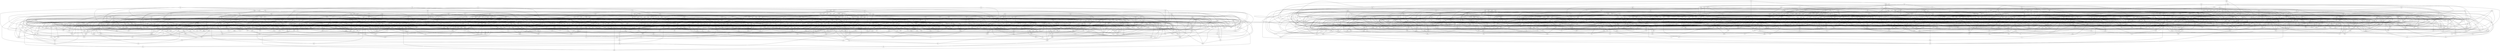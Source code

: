 graph day25 {
	dtl
	dtl -- xzs
	clb
	clb -- zgk
	clb -- fzx
	clb -- lrq
	clb -- hqn
	clb -- jhq
	xhb
	xhb -- mhm
	xhb -- vrn
	kqv
	kqv -- rbp
	kqv -- kgf
	kqv -- lvj
	tcv
	tcv -- ftv
	tcv -- hhn
	vhr
	vhr -- tld
	vhr -- xnx
	vhr -- vhn
	vhr -- nmn
	vhr -- kqd
	gsz
	gsz -- bjp
	gsz -- kfj
	gsz -- fzc
	pkr
	pkr -- rvk
	hmg
	hmg -- gvv
	hmg -- dzq
	hmg -- gtk
	gdq
	gdq -- jlk
	gdq -- xvm
	gdq -- hgl
	ftn
	ftn -- qsl
	ftn -- mpq
	mqg
	mqg -- tst
	mqg -- qqq
	szb
	szb -- fsx
	szb -- xrp
	szb -- ssj
	szb -- tnf
	szb -- tsx
	skq
	skq -- khr
	skq -- zdh
	skq -- lkl
	skq -- jxz
	kmq
	kmq -- mcb
	kmq -- mtq
	kmq -- kmm
	kmq -- bnv
	jqz
	jqz -- cdb
	hph
	hph -- xsm
	hph -- tmv
	xkb
	xkb -- vqx
	xkb -- kbq
	krd
	krd -- pxk
	krd -- bgh
	krd -- zmj
	bld
	bld -- fcd
	bld -- rkp
	htp
	htp -- hcc
	htp -- bbd
	str
	str -- ppn
	str -- mqn
	svv
	svv -- jxt
	nzs
	nzs -- dzs
	nzs -- mrd
	nzv
	nzv -- dhp
	zgf
	zgf -- kkq
	sqc
	sqc -- tlb
	sqc -- bvs
	sqc -- crq
	sqc -- vhh
	fgq
	fgq -- dhs
	fgq -- zbp
	fgq -- qqt
	fgq -- bbb
	fgq -- gkn
	xnr
	xnr -- dnk
	zch
	zch -- xdh
	hnr
	hnr -- jnc
	hnr -- gqc
	msn
	msn -- rgv
	msn -- drs
	msn -- grc
	msn -- cxz
	fcs
	fcs -- bqv
	jtg
	jtg -- ldj
	jtg -- tbk
	jtg -- ktd
	jtg -- txk
	hqv
	hqv -- mfb
	hqv -- rzh
	xhd
	xhd -- rnd
	jsp
	jsp -- jjs
	jsp -- xjz
	jsp -- fsn
	jsp -- zgr
	rcn
	rcn -- fmh
	rcn -- jmj
	rcn -- gqg
	knt
	knt -- zxr
	knt -- kxt
	knt -- fgh
	cvr
	cvr -- rjg
	cvr -- rvx
	cvr -- qtp
	fsx
	fsx -- lkx
	fsx -- bxb
	fsx -- vht
	fsx -- pxz
	fsx -- rzm
	fsx -- kcv
	vnh
	vnh -- qbv
	vnh -- hhn
	vnh -- bph
	tsg
	tsg -- npc
	tsg -- svv
	tsg -- nsx
	tsg -- fgs
	xzx
	xzx -- hnr
	xzx -- qkx
	xzx -- xvj
	xzx -- tln
	mbt
	mbt -- tmx
	mbt -- njf
	mbt -- jxz
	mbt -- rsc
	kcv
	kcv -- hnd
	pgf
	pgf -- dnx
	pgf -- qck
	pgf -- dhc
	pgf -- mpq
	pdd
	pdd -- jmj
	pdd -- khd
	pdd -- cfk
	pbg
	pbg -- mmm
	pbg -- hgr
	pbg -- bcr
	pbg -- vgp
	ghq
	ghq -- rzf
	ghq -- grc
	ghq -- ddh
	ghq -- psl
	dds
	dds -- mhq
	dds -- jcr
	dds -- dtb
	dds -- rpk
	dds -- pxv
	ljc
	ljc -- djf
	ljc -- plm
	ljc -- fxz
	ljc -- hbs
	nlc
	nlc -- rxb
	nlc -- tzc
	trg
	trg -- pbx
	trg -- nct
	trg -- rvb
	bpk
	bpk -- qzx
	bpk -- fhp
	bpk -- trg
	bpk -- tst
	ldn
	ldn -- zhq
	ldn -- tzc
	xdn
	xdn -- mdx
	gzj
	gzj -- jdb
	gzj -- lzp
	gzj -- lvq
	lbl
	lbl -- kts
	lbl -- dzs
	lbl -- tvs
	rfd
	rfd -- dlv
	rfd -- sct
	rfd -- qcl
	rfd -- djk
	qgb
	qgb -- zmc
	qgb -- xrx
	qgb -- fqn
	qgb -- xxf
	fvp
	fvp -- xdn
	fvp -- tld
	fvp -- qpg
	fvp -- brb
	bpn
	bpn -- vhh
	npz
	npz -- tvl
	npz -- hfd
	glb
	glb -- gdq
	glb -- xxk
	glb -- skt
	glb -- qqq
	rpb
	rpb -- fdc
	rbq
	rbq -- dzd
	rbq -- xkn
	rbq -- hgt
	zcr
	zcr -- llh
	zcr -- rcz
	zcr -- kdc
	zcr -- xfj
	zcr -- vhx
	zcr -- xrv
	mrj
	mrj -- lkc
	nbp
	nbp -- dxt
	nbp -- jdn
	hrv
	hrv -- fqx
	hrv -- msn
	hzc
	hzc -- lzk
	xxp
	xxp -- cdd
	xxp -- zmj
	xxp -- jpz
	xxp -- qrp
	ggq
	ggq -- hzj
	ggq -- jnc
	ggq -- hts
	ggq -- zzb
	pxk
	pxk -- bdp
	pxk -- vvn
	pxk -- mmr
	bdc
	bdc -- jgq
	pqh
	pqh -- vqd
	pqh -- qdj
	pqh -- ctf
	lvq
	lvq -- xdh
	lvq -- qrp
	lvq -- rbc
	lvq -- hst
	lvq -- dcl
	dth
	dth -- kqf
	dth -- dhs
	dth -- mkx
	xkk
	xkk -- tbq
	xkk -- pvb
	xkk -- lcb
	xkk -- thz
	gdc
	gdc -- xvg
	gdc -- xnz
	gdc -- rxb
	gdc -- vvh
	mdj
	mdj -- tkc
	mdj -- npb
	mdj -- cvl
	mdj -- rpn
	lfs
	lfs -- kbv
	bfb
	bfb -- hqj
	lnr
	lnr -- rsc
	lnr -- dtv
	sfz
	sfz -- fkp
	sfz -- bxh
	sfz -- bkz
	sfz -- nlc
	mrr
	mrr -- nkq
	mrr -- htq
	mrr -- zgq
	mrr -- nmp
	mkn
	mkn -- vqn
	mkn -- szz
	mkn -- mtx
	fdq
	fdq -- dhz
	hkb
	hkb -- vbr
	hkb -- qmq
	hkb -- hqv
	qkf
	qkf -- hbv
	qkf -- rmc
	qkf -- tzt
	lll
	lll -- kph
	lll -- lfs
	ktd
	ktd -- fqf
	ktd -- jfz
	jjh
	jjh -- nmv
	jjh -- mkk
	jjh -- ndd
	jdn
	jdn -- gtz
	zpl
	zpl -- tgg
	zpl -- mfk
	zpl -- xxf
	zpl -- bnm
	zpl -- fds
	vxx
	vxx -- vvb
	msc
	msc -- nxz
	msc -- gcq
	msc -- bnm
	msc -- qtp
	msc -- xdz
	kmd
	kmd -- rhd
	vzd
	vzd -- cnm
	pmx
	pmx -- ftk
	pmx -- lsb
	pmx -- mzc
	qdt
	qdt -- rmd
	qdt -- cpx
	bqx
	bqx -- qjq
	bqx -- rcn
	bqx -- hrs
	bqx -- tkd
	tqp
	tqp -- lsg
	bkc
	bkc -- zph
	qsf
	qsf -- hfj
	qsf -- ktr
	qsf -- brb
	bcr
	bcr -- jzj
	ggm
	ggm -- sfq
	ggm -- kbs
	zvq
	zvq -- hjf
	zvq -- vrn
	zvq -- kbk
	zvq -- bkd
	nmq
	nmq -- jsc
	nmq -- jpt
	nmq -- mqc
	nmq -- knt
	zjb
	zjb -- lll
	zjb -- qmg
	zjb -- zcx
	zjb -- zbd
	brn
	brn -- nzg
	mcr
	mcr -- kph
	mcr -- cvl
	mcr -- znp
	ddq
	ddq -- bkz
	ddq -- xxl
	ddq -- chl
	ppn
	ppn -- rzf
	ppn -- mvz
	kgm
	kgm -- bqk
	kgm -- dkt
	kgm -- nsq
	jxg
	jxg -- mtj
	jgv
	jgv -- mnj
	tmb
	tmb -- hlf
	tmb -- kxt
	tmb -- rgj
	fjc
	fjc -- lcf
	fjc -- mss
	pbf
	pbf -- zgt
	pbf -- fbr
	pbf -- rmb
	pbf -- frj
	pbf -- pzc
	pbf -- cpt
	pbf -- fgs
	krg
	krg -- ztn
	krg -- xtt
	krg -- ghv
	krg -- nvm
	nxd
	nxd -- rgv
	nxd -- rmj
	nxd -- clf
	nxd -- ppn
	nxd -- qls
	lsh
	lsh -- brx
	lsh -- brn
	lsh -- hvv
	lsh -- lmg
	lsh -- zbd
	xlz
	xlz -- mhq
	xlz -- rtx
	xpn
	xpn -- hxr
	xpn -- rfz
	xpn -- zcf
	bsp
	bsp -- vxx
	bsp -- qls
	cxj
	cxj -- cmr
	cxj -- vjz
	cxj -- nlc
	cxj -- hhd
	csb
	csb -- fqx
	csb -- fnv
	csb -- qpg
	bxt
	bxt -- jdn
	bxt -- dhz
	bxt -- mvt
	zbp
	zbp -- rhb
	zbp -- qrq
	zxb
	zxb -- rql
	zxb -- njb
	zxb -- vlk
	zxb -- sgj
	zxb -- nlf
	dbl
	dbl -- lvh
	dbl -- cfd
	dbl -- xnr
	dbl -- jvc
	dbl -- zbn
	xtq
	xtq -- prb
	xtq -- bch
	xtq -- trp
	xtq -- qkx
	qck
	qck -- jdb
	vqn
	vqn -- bbb
	dtv
	dtv -- xdq
	mmr
	mmr -- zhb
	mmr -- flz
	xff
	xff -- qmg
	xff -- zgq
	tsn
	tsn -- vhh
	tsn -- ffm
	ctn
	ctn -- mcj
	qrh
	qrh -- zgq
	bnt
	bnt -- tcv
	bnt -- tbq
	bnt -- bbq
	bnt -- dnq
	qht
	qht -- nmh
	qht -- lkl
	bkv
	bkv -- bxt
	bkv -- pgr
	bkv -- bzq
	bkv -- lbg
	bkv -- kmz
	lcf
	lcf -- jqm
	bbc
	bbc -- hlv
	bbc -- rxs
	bbc -- rbp
	bbc -- jsb
	svr
	svr -- lch
	svr -- sxz
	svr -- htp
	svr -- hvr
	ptb
	ptb -- rrr
	hzk
	hzk -- bdc
	nmh
	nmh -- mvb
	lcr
	lcr -- lvp
	kbf
	kbf -- dcq
	kbf -- ngv
	kbf -- tsx
	bxc
	bxc -- rcb
	bxc -- cvk
	bxc -- gnv
	bxc -- xhz
	mcf
	mcf -- dhz
	mcf -- gsz
	mcf -- ddh
	btk
	btk -- xfs
	btk -- lks
	btk -- tlx
	btk -- sfm
	btk -- hbs
	sbt
	sbt -- xfj
	sbt -- tjs
	sbt -- qqz
	sbt -- ggc
	fbm
	fbm -- tgg
	fbm -- szl
	kls
	kls -- xjz
	kls -- zkh
	kls -- jgp
	kls -- jpk
	djf
	djf -- jpz
	qzn
	qzn -- mzc
	qzn -- vvq
	qzn -- zgk
	qzn -- hjp
	stp
	stp -- grg
	tpp
	tpp -- fqt
	tpp -- ncp
	kmv
	kmv -- fhc
	kmv -- gkj
	kmv -- brd
	pbx
	pbx -- lgn
	pbx -- mlc
	gsr
	gsr -- xgz
	gsr -- xvg
	lrs
	lrs -- tjs
	lrs -- fjs
	lrs -- fzx
	drx
	drx -- zfb
	llj
	llj -- lfh
	llj -- mtf
	llj -- hfj
	llj -- lrs
	skj
	skj -- ttj
	skj -- mjt
	skj -- knh
	nrv
	nrv -- cqt
	nrv -- hmf
	fnv
	fnv -- npv
	hxr
	hxr -- fgs
	vgp
	vgp -- mmz
	vgm
	vgm -- xcr
	vgm -- zcs
	qkk
	qkk -- sjm
	qkk -- nlf
	qkk -- jpv
	zll
	zll -- vbg
	zll -- pgt
	zll -- khn
	zll -- zxj
	xfb
	xfb -- rtx
	xfb -- chf
	xfb -- gzj
	bvs
	bvs -- ctv
	bvs -- hsr
	bvs -- dlr
	bvs -- qdg
	qmv
	qmv -- tmr
	qmv -- htl
	qmv -- zgf
	qmv -- rvn
	qmv -- njk
	bnc
	bnc -- kfj
	bnc -- rmm
	fqf
	fqf -- hlp
	fqf -- ktl
	fqf -- ctv
	zcg
	zcg -- nvz
	rkx
	rkx -- ksc
	rkx -- ftv
	xhz
	xhz -- zxl
	xhz -- msh
	xhz -- tln
	qmq
	qmq -- vvq
	gkm
	gkm -- bmg
	gkm -- skg
	gkm -- pkr
	jcr
	jcr -- brn
	jcr -- bdg
	jcr -- mlc
	bxb
	bxb -- xzs
	rcz
	rcz -- hhd
	rcz -- jqq
	rcz -- plt
	mtq
	mtq -- jpk
	mtq -- nvz
	ctx
	ctx -- ssl
	ctx -- czn
	ctx -- ctn
	ctx -- bdg
	ctx -- xzt
	bng
	bng -- mdx
	bng -- tmb
	bng -- hxj
	bng -- kvb
	ngx
	ngx -- rtz
	ngx -- gqc
	ngx -- rtc
	snd
	snd -- bcz
	snd -- cdb
	krs
	krs -- kmz
	mfs
	mfs -- tlv
	mfs -- rsc
	qtn
	qtn -- qqq
	qtn -- vrg
	bjd
	bjd -- rrr
	bjd -- vxj
	jzf
	jzf -- zdh
	jzf -- hzc
	jzf -- ztn
	gqc
	gqc -- kgf
	ppm
	ppm -- fsz
	ppm -- gkn
	ppm -- mkx
	ppm -- mcq
	mdh
	mdh -- jgp
	mdh -- lkc
	rsb
	rsb -- fkt
	rsb -- kxt
	brr
	brr -- kqd
	brr -- rmd
	brr -- qxz
	brr -- lkm
	brr -- jxg
	brr -- xmn
	jzz
	jzz -- bcr
	jzz -- mcq
	jzz -- vvt
	jzz -- fcs
	pbj
	pbj -- djp
	ngz
	ngz -- xfj
	ngz -- vhr
	ngz -- dxq
	ngz -- skj
	kzc
	kzc -- knv
	kzc -- fdg
	kzc -- xbj
	kzc -- nfb
	njt
	njt -- xbx
	njt -- tzt
	njt -- mzh
	njt -- mlc
	nmk
	nmk -- vgm
	nmk -- zdb
	nmk -- hxj
	nmk -- jgs
	ssj
	ssj -- bcz
	ssj -- vkl
	mpq
	mpq -- rhd
	mhb
	mhb -- qck
	mhb -- xfs
	mhb -- hrl
	dkt
	dkt -- smb
	dkt -- dmj
	dkt -- pdc
	rgc
	rgc -- kdl
	rgc -- qrq
	rcc
	rcc -- stz
	rcc -- llr
	rcc -- bpn
	rcc -- cdc
	bst
	bst -- xvg
	bst -- xhb
	bst -- gqp
	bst -- fmh
	brx
	brx -- qms
	bvr
	bvr -- qkv
	bvr -- hbl
	bvr -- lmh
	bvr -- vks
	dsj
	dsj -- zxr
	dsj -- jqq
	dsj -- fms
	plm
	plm -- qcd
	plm -- kbq
	hxc
	hxc -- cbr
	hxc -- mll
	hxc -- nlf
	rxt
	rxt -- flz
	rxt -- tmq
	fqp
	fqp -- tsc
	fqp -- qrc
	fqp -- mpd
	fqp -- hlf
	fqp -- qdt
	fxz
	fxz -- vcg
	jcx
	jcx -- lqp
	jcx -- pqg
	jcx -- tbd
	txr
	txr -- dlv
	txr -- frb
	txr -- zcx
	txr -- vzg
	cqt
	cqt -- rzf
	qmk
	qmk -- rld
	qmk -- xrm
	dst
	dst -- mqn
	dst -- zmn
	dst -- zxr
	dst -- zkh
	djm
	djm -- fzj
	djm -- gsz
	djm -- hqf
	djm -- nlk
	djm -- kfk
	srj
	srj -- mzc
	srj -- rmd
	xsk
	xsk -- jmj
	xsk -- tpn
	mjt
	mjt -- gmg
	mjt -- ftv
	lhc
	lhc -- dlc
	lhc -- tsk
	lhc -- xnz
	dhj
	dhj -- pzc
	dhj -- vqd
	vfx
	vfx -- hmg
	vfx -- zcz
	vfx -- xmm
	vfx -- npb
	zkm
	zkm -- rtq
	zkm -- bcz
	zkm -- vtk
	zkm -- fgs
	znp
	znp -- bqv
	hft
	hft -- bsp
	hft -- gtz
	kbg
	kbg -- pvn
	kbg -- psp
	kbg -- lbp
	kbg -- bjd
	hhg
	hhg -- bfq
	hhg -- xhn
	hlf
	hlf -- cqt
	hlf -- mdt
	qrc
	qrc -- cnh
	qrc -- ktj
	qrc -- mvz
	qrc -- hhn
	qqz
	qqz -- tgv
	qqz -- dzl
	qqz -- ksc
	pxz
	pxz -- zgq
	jjg
	jjg -- mnj
	jjg -- bnf
	jjg -- pxz
	hbs
	hbs -- ppr
	bgh
	bgh -- jqm
	bgh -- qqq
	sgr
	sgr -- tbk
	sgr -- dmv
	sgr -- qdg
	sgr -- gsz
	prf
	prf -- tst
	prf -- mtm
	dlp
	dlp -- nrv
	dlp -- vvh
	dlp -- mqn
	dlp -- mzc
	kkq
	kkq -- vkb
	kkq -- rsp
	kkq -- tdq
	kkq -- fkt
	kkq -- jbv
	vss
	vss -- lfs
	zjl
	zjl -- rtx
	srk
	srk -- zpp
	srk -- rgq
	srk -- msr
	rqm
	rqm -- tsn
	rqm -- prp
	rqm -- cpx
	rqm -- knh
	bbd
	bbd -- tlv
	fkz
	fkz -- mtj
	fkz -- vhx
	dvf
	dvf -- lrq
	dvf -- gtx
	ngj
	ngj -- vtj
	ngj -- npb
	ppv
	ppv -- krs
	thf
	thf -- dcm
	thf -- vzd
	thf -- qsl
	thf -- vch
	vtq
	vtq -- nmv
	vtq -- dqk
	vtq -- fcz
	vtq -- qqt
	vtq -- pjt
	rcb
	rcb -- scm
	dbd
	dbd -- tlz
	lnk
	lnk -- gtf
	fxh
	fxh -- skj
	fxh -- trt
	fxh -- nqc
	fxh -- kmv
	fxh -- sxl
	fxh -- jkn
	fxh -- bbg
	nct
	nct -- gnb
	nct -- pgh
	nct -- vxg
	gqk
	gqk -- qkk
	gqk -- jbv
	slx
	slx -- slb
	slx -- pbj
	slx -- kzq
	slx -- vvb
	rqt
	rqt -- ndh
	rqt -- vbb
	rqt -- grg
	lzp
	lzp -- qcd
	xln
	xln -- hfd
	xln -- zvb
	nfd
	nfd -- tzn
	nfd -- rtc
	kgq
	kgq -- dgb
	kgq -- ckd
	kgq -- dvt
	kgq -- gvp
	dxq
	dxq -- rvx
	dxq -- zks
	dxq -- jjs
	kbq
	kbq -- cpt
	kbq -- kgf
	kbq -- lkx
	lvf
	lvf -- vvt
	lvf -- npz
	lzq
	lzq -- vzf
	lzq -- vkb
	lzq -- hzk
	jjj
	jjj -- nfl
	jjj -- nkk
	jjj -- ftj
	rgj
	rgj -- rsb
	rgj -- fcg
	rgj -- jjs
	xlg
	xlg -- fhl
	xlg -- ntf
	xlg -- hqf
	phk
	phk -- grc
	phk -- xrm
	phk -- qmq
	phk -- vck
	gvv
	gvv -- prb
	gvv -- prf
	gvv -- fhp
	dzl
	dzl -- lmp
	nrf
	nrf -- zhq
	nrf -- fcd
	nrf -- lmf
	nrf -- zhv
	sbc
	sbc -- tgg
	sbc -- qqv
	sbc -- rgt
	ttj
	ttj -- srj
	mjq
	mjq -- bpn
	mjq -- fqn
	mjq -- jgq
	mjq -- zjv
	mjq -- vzk
	tpn
	tpn -- hhm
	tpn -- lbg
	tpn -- kmm
	qnq
	qnq -- pvg
	qnq -- nrl
	qnq -- pnh
	qnq -- rqh
	tmk
	tmk -- dbv
	tmk -- bdp
	tmk -- mnj
	tmk -- jrg
	sgj
	sgj -- ncf
	txj
	txj -- jhq
	txj -- tmv
	txj -- qls
	txj -- sxl
	gqh
	gqh -- qdg
	gqh -- rqt
	gqh -- lxb
	gqh -- bqk
	hrl
	hrl -- mtx
	jqn
	jqn -- lbp
	jqn -- vxf
	jqn -- vjz
	jqn -- sbf
	jqn -- crn
	sdr
	sdr -- rgc
	sdr -- gcp
	sdr -- hvv
	jkt
	jkt -- qdt
	jkt -- pdd
	jkt -- khd
	jkt -- nfq
	cpx
	cpx -- hlp
	vjr
	vjr -- rlb
	vjr -- qcs
	vjr -- pmm
	vjr -- crk
	npv
	npv -- cbr
	zdl
	zdl -- rhl
	zdl -- rpb
	zdl -- qrp
	zdl -- qhr
	dzc
	dzc -- lcb
	dzc -- gqp
	dzc -- zhq
	bnv
	bnv -- jkg
	bnv -- mdx
	ktr
	ktr -- gsr
	ktr -- stp
	ktr -- qcs
	trm
	trm -- pvg
	trm -- vtk
	trm -- fbr
	nql
	nql -- ngt
	lks
	lks -- lkx
	lks -- vrd
	dxt
	dxt -- lqv
	nsq
	nsq -- czh
	nsq -- hhq
	vht
	vht -- tln
	jpz
	jpz -- tqq
	jpz -- qmg
	jpz -- scm
	scc
	scc -- bdc
	scc -- ktt
	scc -- mll
	zcj
	zcj -- ggk
	zcj -- dxq
	zcj -- qkc
	zcj -- hjb
	rql
	rql -- dzl
	rql -- bgb
	rql -- qjx
	hgs
	hgs -- lbp
	hgs -- nmg
	hgs -- vlk
	hgs -- sxl
	cqp
	cqp -- fqf
	cqp -- sfz
	nvf
	nvf -- fzj
	rhs
	rhs -- pvg
	rhs -- brx
	rhs -- tpp
	rhs -- tmq
	rhs -- mtx
	rhs -- rfz
	znc
	znc -- vss
	znc -- nrl
	znc -- mbz
	znc -- qkj
	mzm
	mzm -- gvx
	mzm -- nkq
	mzm -- ncp
	mzm -- fdc
	mzm -- xff
	dxv
	dxv -- hjg
	dxv -- zks
	dxv -- cmh
	skv
	skv -- xsn
	nbs
	nbs -- ppm
	nbs -- tvl
	nbs -- cxd
	kgf
	kgf -- dcl
	fkr
	fkr -- vbg
	fkr -- zsq
	fkr -- xpr
	fkr -- lnl
	kfr
	kfr -- vrg
	kfr -- dbd
	zbd
	zbd -- xln
	rzh
	rzh -- llh
	rzh -- skp
	rzh -- hzv
	rzh -- mtf
	tmx
	tmx -- vxb
	lmh
	lmh -- ngv
	lmh -- qrh
	lmh -- hnd
	lmh -- rgq
	lvh
	lvh -- bvr
	lvh -- qtn
	lvh -- ngx
	vzk
	vzk -- mvz
	pcf
	pcf -- vmk
	pcf -- vtk
	pcf -- bfq
	pcf -- gtk
	cvv
	cvv -- mcb
	cvv -- xdz
	cvv -- ctv
	cbl
	cbl -- kjd
	cbl -- hkf
	cbl -- kmc
	cbl -- vmq
	cvk
	cvk -- kph
	cvk -- tqq
	tbf
	tbf -- jvx
	tbf -- svp
	tbf -- kbq
	tbf -- htd
	tbf -- ssj
	tbf -- vmx
	gmf
	gmf -- kzj
	gmf -- pzr
	gmf -- vnl
	gmf -- qmg
	rtm
	rtm -- ckd
	rtm -- ctf
	rtm -- jjh
	xxf
	xxf -- knv
	xxf -- nlk
	xxf -- tct
	qcl
	qcl -- rzd
	qcl -- mqv
	rfc
	rfc -- jsm
	rfc -- xln
	rfc -- rzm
	rfc -- ngj
	rfc -- zbc
	rmc
	rmc -- ncp
	mnn
	mnn -- tbc
	mnn -- jmj
	vkd
	vkd -- tvs
	vkd -- fzh
	vkd -- vks
	vkd -- czn
	xvm
	xvm -- fsh
	kmj
	kmj -- zch
	kmj -- vmx
	stz
	stz -- nhv
	stz -- zgf
	stz -- fdx
	stz -- cnf
	stz -- ffm
	stz -- rfp
	stz -- qqv
	pcq
	pcq -- jxd
	pcq -- ngd
	pcq -- bzq
	pcq -- vzk
	pcq -- vhx
	pcq -- zgr
	pcq -- nvz
	bmg
	bmg -- rng
	bmg -- dkn
	bmg -- rzd
	tbc
	tbc -- nmn
	ftk
	ftk -- kmz
	zks
	zks -- hzk
	zks -- lxh
	gqb
	gqb -- fdr
	gqb -- jlj
	hxz
	hxz -- pjk
	hxz -- sqp
	mjm
	mjm -- zzd
	mjm -- bbq
	mjm -- xdd
	mjm -- drs
	tzq
	tzq -- ljj
	tzq -- nrd
	tzq -- lfc
	tzq -- jkm
	tzq -- tgh
	jkp
	jkp -- vqp
	jkp -- mcq
	jkp -- hnd
	jkp -- vbg
	nmg
	nmg -- tsk
	ssr
	ssr -- ddq
	ssr -- hsr
	ssr -- nfb
	ssr -- nfl
	ssr -- krj
	jpv
	jpv -- srp
	jpv -- mrj
	brb
	brb -- stc
	brb -- zgk
	brb -- dlc
	brb -- zcg
	brb -- gcc
	rrr
	rrr -- dxt
	rrr -- pvb
	rrr -- nlk
	bph
	bph -- ddh
	bph -- lmp
	ngt
	ngt -- vbb
	ngt -- jpt
	xtt
	xtt -- fcl
	xtt -- ssl
	xtt -- lvq
	bvz
	bvz -- nfd
	bvz -- lnr
	bvz -- nvf
	bvz -- fsz
	bvz -- lcr
	gvf
	gvf -- pth
	gvf -- gcq
	gvf -- mjb
	gvf -- lvz
	hbd
	hbd -- nqm
	hbd -- dnb
	hbd -- mzf
	vzg
	vzg -- vzr
	vzg -- kfr
	rfm
	rfm -- mtt
	rfm -- qtn
	rfm -- rcb
	rfm -- rmb
	sfm
	sfm -- gkn
	sfm -- xtl
	sfm -- qrq
	tgj
	tgj -- dpv
	dqk
	dqk -- bqs
	dqk -- vgp
	xzd
	xzd -- rmm
	xzd -- nql
	xzd -- xjt
	xzd -- qtr
	jth
	jth -- pqg
	rxr
	rxr -- cdd
	rsx
	rsx -- xlh
	rsx -- jfp
	rsx -- tvh
	pjt
	pjt -- xhn
	pjt -- ntz
	hzj
	hzj -- qzx
	hzj -- kbf
	hzj -- lkx
	hzj -- kbs
	hzj -- vtk
	prp
	prp -- mjb
	rgg
	rgg -- fqg
	rgg -- kmz
	rgg -- rbq
	rgg -- tcd
	rgg -- vnh
	lkn
	lkn -- mqq
	lkn -- lll
	lkn -- tgj
	ndb
	ndb -- zch
	ndb -- qgq
	ndb -- dbd
	nnm
	nnm -- vmq
	nnm -- bbc
	nnm -- jvx
	nnm -- zcz
	mjk
	mjk -- slb
	mjk -- vck
	mjk -- bxf
	mjk -- mtq
	grp
	grp -- fls
	grp -- rmb
	bxh
	bxh -- cfk
	vph
	vph -- hjg
	vph -- hxj
	vph -- krs
	ljj
	ljj -- snd
	ljj -- tsp
	vgj
	vgj -- xsn
	vgj -- rfg
	vgj -- hst
	pzg
	pzg -- qhr
	pzg -- zbn
	pzg -- dtk
	pzg -- nhp
	pzg -- qqt
	pzg -- mpl
	jks
	jks -- lhp
	jks -- qsg
	jks -- ppv
	jks -- mtz
	jks -- tlb
	hgt
	hgt -- grc
	ctv
	ctv -- msn
	lzc
	lzc -- ntm
	cbr
	cbr -- szl
	tld
	tld -- cxz
	mfk
	mfk -- nmg
	dlv
	dlv -- lcv
	vxj
	vxj -- jgg
	vxj -- nbp
	xfm
	xfm -- xhd
	xfm -- hfp
	vmx
	vmx -- cdd
	vmx -- jxt
	smb
	smb -- ktl
	smb -- dcs
	cmb
	cmb -- zcx
	cmb -- npb
	cmb -- kst
	cls
	cls -- vmq
	cls -- tfh
	cls -- dtz
	cls -- rpk
	ghv
	ghv -- ztn
	ghv -- lvq
	dbr
	dbr -- zdc
	dbr -- pdc
	dbr -- pph
	dbr -- qfz
	dbr -- fds
	dcq
	dcq -- tzn
	dcq -- mkn
	dcq -- lch
	hzv
	hzv -- njk
	hzv -- clb
	tfh
	tfh -- gnb
	tfh -- vgp
	tfh -- dgd
	jxb
	jxb -- vvt
	jxb -- cnt
	jxb -- zdx
	jxb -- zcz
	sqf
	sqf -- dtz
	sqf -- jvn
	sqf -- qrh
	sqf -- lmg
	qlq
	qlq -- zvb
	qlq -- dbd
	qlq -- pgh
	qlq -- tst
	ppd
	ppd -- hph
	ppd -- nqm
	ppd -- msl
	ppd -- vxj
	jvf
	jvf -- mvb
	jvf -- xkb
	jvf -- dhb
	jvf -- rmc
	jvf -- ghv
	jvf -- pqh
	svp
	svp -- qlh
	svp -- kzd
	svp -- mfv
	svp -- prk
	fgs
	fgs -- xbx
	gqq
	gqq -- xdd
	gqq -- mdt
	gqq -- chl
	zzl
	zzl -- hkl
	zzl -- jsc
	zzl -- llr
	zzl -- lfh
	hkh
	hkh -- mhm
	hkh -- plt
	hkh -- jqq
	hkh -- pth
	rbs
	rbs -- hxr
	rbs -- scm
	rbs -- gfn
	jcz
	jcz -- bkc
	jcz -- fsn
	jcz -- gqh
	sqs
	sqs -- jnc
	vxs
	vxs -- rtq
	vxs -- bgk
	vxs -- ftz
	vxs -- qcg
	vkb
	vkb -- qgm
	vkb -- bbg
	fvz
	fvz -- nqt
	fvz -- pgh
	fvz -- fsh
	xgz
	xgz -- vbr
	xgz -- xsm
	jvr
	jvr -- vzr
	jvr -- gtk
	jvr -- lzp
	jvr -- rxs
	jvr -- mcq
	dll
	dll -- pqz
	dll -- skf
	dll -- xtv
	dll -- sbc
	lqm
	lqm -- jdb
	lqm -- xrr
	lqm -- qdj
	lqm -- stj
	xjt
	xjt -- jkn
	qkh
	qkh -- hxb
	qkh -- xfn
	qkh -- jrx
	qkh -- sxz
	qkh -- gxd
	rxz
	rxz -- lbl
	rxz -- lqb
	rxz -- hhg
	hbk
	hbk -- cjz
	hbk -- zhb
	hbk -- mbx
	hbk -- tkn
	htl
	htl -- kbc
	htl -- sdg
	htl -- str
	cfd
	cfd -- zfb
	kmr
	kmr -- xjb
	kmr -- pqp
	kmr -- nvq
	kmr -- tlz
	bhl
	bhl -- dbd
	bhl -- ljx
	bhl -- nbs
	rxs
	rxs -- cvl
	jfp
	jfp -- fls
	jfp -- tlz
	jfp -- lmg
	xzn
	xzn -- klz
	xzn -- rtz
	xzn -- zvb
	vtr
	vtr -- brn
	vtr -- pgh
	vtr -- dnx
	vtr -- tmq
	vtr -- hfz
	vtr -- fcl
	bxf
	bxf -- qfz
	tlb
	tlb -- plx
	tlb -- qcf
	hhq
	hhq -- jgq
	hbc
	hbc -- csm
	hbc -- kmj
	hbc -- xtl
	qrr
	qrr -- fhr
	qrr -- vxf
	qrr -- fms
	mxq
	mxq -- ngt
	mxq -- bnm
	rfq
	rfq -- lbg
	rfq -- ttt
	rfq -- pds
	rfq -- lsg
	rfq -- gnh
	cqn
	cqn -- xkt
	cqn -- hkb
	cqn -- msm
	cqn -- zzd
	cqn -- dzc
	skt
	skt -- mrd
	skt -- sqs
	skt -- hfz
	skt -- svv
	skt -- bbj
	skt -- rtc
	ftz
	ftz -- npz
	ftz -- lcf
	ftz -- ctf
	qkj
	qkj -- qkx
	hsm
	hsm -- hfp
	hsm -- tpb
	hsm -- qsf
	hsm -- xhb
	hsm -- vrn
	hsm -- vnc
	lxs
	lxs -- kpj
	sgb
	sgb -- skr
	sgb -- vzq
	pqf
	pqf -- qcs
	pfl
	pfl -- lxs
	pfl -- ktj
	pfl -- lsp
	pfl -- knh
	njv
	njv -- mnj
	njv -- qkx
	zkh
	zkh -- ghk
	zkh -- nmg
	jcm
	jcm -- lvd
	kgg
	kgg -- qgc
	kgg -- mdp
	kgg -- dpv
	snz
	snz -- vrd
	snz -- jkm
	snz -- pbx
	snz -- zjl
	drs
	drs -- tbr
	tnr
	tnr -- hlp
	tnr -- phn
	kfk
	kfk -- dlx
	dgb
	dgb -- dzq
	dgb -- dtv
	ndd
	ndd -- vqd
	rbc
	rbc -- ntm
	rbc -- tmx
	tcd
	tcd -- vvb
	nnd
	nnd -- gmx
	nnd -- npc
	nnd -- fgq
	nnd -- mtm
	grt
	grt -- vcg
	grt -- jgv
	grt -- sgb
	chl
	chl -- hlf
	chl -- jgs
	dhp
	dhp -- zmj
	dhp -- mrr
	dhp -- cpt
	dxg
	dxg -- vph
	dxg -- vvh
	dxg -- srj
	dxg -- djp
	lsb
	lsb -- zcg
	lsb -- rzf
	mfv
	mfv -- hrz
	mfv -- hfd
	mfv -- kmd
	xcs
	xcs -- qtp
	xcs -- hhd
	xcs -- bjp
	xcs -- mzj
	vzr
	vzr -- flz
	zkl
	zkl -- rtc
	zkl -- tlx
	fsh
	fsh -- prn
	fsh -- mmz
	qtr
	qtr -- mdn
	qtr -- dkt
	qtr -- lsp
	nqm
	nqm -- rmj
	nqm -- qbc
	nqm -- qbm
	pjk
	pjk -- rgv
	mdp
	mdp -- kqf
	trt
	trt -- hhq
	trt -- gqg
	ddh
	ddh -- fnv
	ddh -- gkj
	jxh
	jxh -- tbr
	qdg
	qdg -- bfb
	ldj
	ldj -- fcd
	mtz
	mtz -- cpx
	mtz -- sbf
	psp
	psp -- zzr
	xzv
	xzv -- vnl
	xzv -- ndd
	xzv -- xsc
	xzv -- tch
	tkc
	tkc -- pnp
	tkc -- vht
	tkc -- qlh
	zgp
	zgp -- lpt
	zgp -- qcp
	zgp -- nmn
	zgp -- ktj
	mdk
	mdk -- qcp
	fqn
	fqn -- bdc
	jtx
	jtx -- fqt
	xmm
	xmm -- tgj
	xmm -- lpz
	ghk
	ghk -- jsc
	ghk -- szl
	dvt
	dvt -- lvd
	hnj
	hnj -- vnc
	hnj -- vnh
	hnj -- fxf
	hnj -- zfh
	kzm
	kzm -- lst
	kzm -- bjd
	kzm -- fhc
	kzm -- skf
	kzm -- jdv
	rzf
	rzf -- tks
	nqc
	nqc -- dxx
	nqc -- hzl
	nqc -- qjx
	nqc -- kpj
	hrs
	hrs -- gpf
	hrs -- lrq
	hrs -- bjp
	crq
	crq -- gtx
	crq -- tjk
	fmx
	fmx -- lss
	fmx -- lvj
	fmx -- ttc
	fmx -- qtg
	fmx -- vrg
	xvc
	xvc -- ntf
	xvc -- bzd
	xvc -- fcd
	xvc -- pps
	xfp
	xfp -- xsm
	xfp -- bjp
	xfp -- lkm
	fnc
	fnc -- fqf
	fnc -- qhb
	fnc -- kmm
	fnc -- jdv
	vcf
	vcf -- pxj
	vcf -- mcn
	vcf -- mqq
	vcf -- lch
	pnn
	pnn -- vvb
	pnn -- fds
	pnn -- xbh
	pnn -- bkc
	pnn -- fhc
	pnn -- jbl
	pnn -- knh
	nvm
	nvm -- qlh
	nvm -- tpf
	nvm -- hrl
	sct
	sct -- mqd
	sct -- mcj
	dff
	dff -- pkr
	dff -- rgq
	dff -- dtv
	tvs
	tvs -- npm
	tvs -- bbd
	xxg
	xxg -- hhj
	xxg -- njk
	xxg -- plx
	xxg -- nmg
	zgm
	zgm -- pdc
	ghf
	ghf -- gqc
	ghf -- rxt
	ghf -- dtl
	tdq
	tdq -- ldn
	tdq -- ftv
	tdq -- flb
	lsj
	lsj -- gtk
	lsj -- ngj
	lsj -- bdg
	vxb
	vxb -- cvl
	vxb -- qgq
	vxb -- fkm
	rnd
	rnd -- lrq
	mhq
	mhq -- tlv
	mhq -- snd
	ccf
	ccf -- mvt
	bxr
	bxr -- phn
	bxr -- tqp
	bxr -- jqq
	bxr -- hrv
	bnn
	bnn -- bdg
	bnn -- prf
	bnn -- vrg
	bnn -- dtz
	mqv
	mqv -- ljx
	mqv -- fcz
	mqv -- vkl
	znl
	znl -- dsj
	znl -- str
	znl -- rsb
	znl -- ldn
	pdc
	pdc -- tjk
	fbr
	fbr -- dvt
	fbr -- lzk
	tmv
	tmv -- hkq
	xkt
	xkt -- zhq
	xkt -- fdq
	rfs
	rfs -- xxk
	rfs -- tlx
	rfs -- tzt
	rfs -- sfq
	knk
	knk -- ndh
	knk -- xdn
	knk -- fdx
	nhp
	nhp -- nzv
	nhp -- vcg
	nhp -- gvx
	jfz
	jfz -- dlc
	jfz -- fjs
	lgq
	lgq -- ssl
	lgq -- xfs
	lgq -- jqm
	cnt
	cnt -- lzk
	fmh
	fmh -- xjz
	fmh -- vbr
	zgr
	zgr -- mtj
	zgr -- ccf
	zgr -- qmq
	fhc
	fhc -- jgq
	krb
	krb -- gkn
	krb -- zhb
	krb -- rmc
	rzm
	rzm -- xdq
	jqf
	jqf -- zgf
	jqf -- nfb
	jqf -- fqp
	jqf -- kfc
	jqf -- jkn
	gnj
	gnj -- gcp
	gnj -- blf
	gnj -- qck
	bpl
	bpl -- htd
	bpl -- nhz
	bpl -- dzs
	bpl -- dvb
	vnc
	vnc -- rfp
	vnc -- fkz
	ptn
	ptn -- mfs
	ptn -- fbh
	ptn -- qsl
	ptn -- cbv
	ptn -- tjr
	gvp
	gvp -- jtx
	gvp -- hzc
	gvp -- vzr
	gbs
	gbs -- mzj
	gbs -- msl
	gbs -- dnb
	gbs -- bxr
	fdr
	fdr -- gbb
	htd
	htd -- qgc
	llr
	llr -- mfb
	llr -- nql
	ggk
	ggk -- pcd
	ggk -- fdx
	gkn
	gkn -- fkm
	dzs
	dzs -- lvd
	kfc
	kfc -- fkt
	xjn
	xjn -- zph
	xjn -- zvq
	xjn -- lhc
	xjn -- rsp
	hvr
	hvr -- mrr
	hvr -- zch
	hvr -- blf
	scs
	scs -- xfp
	scs -- tgg
	scs -- zzr
	scs -- tbr
	dhb
	dhb -- dpj
	dhb -- qkx
	dhb -- lcj
	qtc
	qtc -- tbd
	qtc -- jfl
	qtc -- msr
	qtc -- dbd
	fvl
	fvl -- jjs
	fvl -- dlq
	rvk
	rvk -- sng
	rvk -- mdp
	dcm
	dcm -- fbr
	dcm -- lxn
	dcm -- pqp
	dcm -- zxl
	qqh
	qqh -- rvx
	qqh -- pmm
	qqh -- ptb
	fqt
	fqt -- xsn
	gnb
	gnb -- gvx
	gnb -- nzs
	fqg
	fqg -- dlr
	fqg -- tld
	fqg -- nrv
	rfz
	rfz -- lnl
	rfz -- vxv
	cxg
	cxg -- nzv
	cxg -- czm
	svj
	svj -- cnm
	svj -- xjb
	mqq
	mqq -- jrg
	bbb
	bbb -- tgh
	bbb -- lvd
	vxf
	vxf -- pqf
	vxf -- mrg
	kct
	kct -- gkm
	kct -- xrr
	kct -- cnt
	kct -- sxz
	hng
	hng -- dfn
	hng -- pgt
	hng -- clp
	hng -- lks
	qrd
	qrd -- mkx
	gmg
	gmg -- szl
	gmg -- xdd
	pdv
	pdv -- fqx
	pdv -- nqm
	pdv -- vbb
	pdv -- ndh
	njk
	njk -- ksc
	tbj
	tbj -- dpj
	tbj -- gjr
	tbj -- rqh
	tbj -- qcg
	csm
	csm -- mpl
	lss
	lss -- ssl
	vxt
	vxt -- ztk
	vxt -- cfp
	bkz
	bkz -- szg
	pqz
	pqz -- hqj
	pqz -- mdh
	vhn
	vhn -- lpt
	vhn -- cbr
	kvh
	kvh -- ccf
	kvh -- jsx
	kvh -- zfh
	kvh -- plt
	kvh -- vfb
	fzd
	fzd -- pvb
	fzd -- jxg
	fzd -- rzf
	fzd -- fvm
	gcq
	gcq -- kjd
	gcq -- rrr
	gcq -- ttt
	mqn
	mqn -- jgg
	xsx
	xsx -- tld
	xsx -- lth
	xsx -- rlb
	xsx -- rkk
	dpj
	dpj -- htq
	mmm
	mmm -- qkf
	mmm -- cnt
	mmm -- rhh
	mmm -- cgz
	pgr
	pgr -- vxf
	pgr -- rlb
	xcr
	xcr -- mdh
	xcr -- sbf
	bdn
	bdn -- vqd
	bdn -- kms
	bdn -- zgt
	bdn -- dlv
	zdb
	zdb -- nbp
	zdb -- fqh
	krj
	krj -- zgm
	krj -- rrr
	krj -- hgt
	mtt
	mtt -- rgf
	mtt -- sxx
	mtt -- lgn
	xks
	xks -- bst
	xks -- hld
	xks -- mxq
	xks -- sml
	rcd
	rcd -- rkk
	rcd -- zcs
	rcd -- tjk
	rcd -- gbh
	mtj
	mtj -- jpt
	zdx
	zdx -- vzr
	xdz
	xdz -- zgk
	npb
	npb -- skr
	pcd
	pcd -- fdg
	zsj
	zsj -- rtx
	zsj -- kms
	vjl
	vjl -- tjn
	vjl -- mqv
	vjl -- xfb
	vjl -- jqc
	vjl -- cbp
	nhr
	nhr -- dcl
	nhr -- tdk
	nhr -- xlh
	xfn
	xfn -- nhr
	xfn -- xkj
	xfn -- dgd
	kzd
	kzd -- tfx
	kzd -- hfz
	dvb
	dvb -- dhb
	dvb -- tfr
	dvb -- jtx
	dvb -- mzr
	hjb
	hjb -- cvv
	hjb -- gkj
	hjb -- nrv
	kks
	kks -- vvq
	kks -- ffj
	kks -- scc
	kks -- mfk
	cmh
	cmh -- hzl
	cmh -- rjg
	fhr
	fhr -- lpt
	vjk
	vjk -- ptb
	vjk -- pvr
	vjk -- ddz
	vjk -- xrm
	njn
	njn -- gnj
	njn -- lgq
	njn -- qcl
	njn -- kmd
	njn -- tjn
	njn -- gcp
	mfc
	mfc -- bld
	mfc -- cmh
	mfc -- cnh
	mfc -- qcs
	vpp
	vpp -- dqk
	vpp -- fls
	vpp -- ctl
	vpp -- rgq
	xrr
	xrr -- fdr
	xrr -- gfk
	tgm
	tgm -- tsx
	tgm -- cbv
	tgm -- xtl
	jvx
	jvx -- zkl
	vrh
	vrh -- tch
	tdk
	tdk -- hcc
	tdk -- prn
	tdk -- fbr
	mpd
	mpd -- xkn
	qqt
	qqt -- jgf
	ndk
	ndk -- hrz
	ndk -- pxz
	ndk -- jgf
	ndk -- svz
	jdd
	jdd -- nct
	jdd -- xtl
	jdd -- lvf
	jdd -- fcr
	lkb
	lkb -- lfc
	lkb -- qkj
	lkb -- mkk
	lkb -- grp
	lkb -- csm
	jxd
	jxd -- gqq
	jxd -- sbc
	mkt
	mkt -- nxr
	mkt -- xrm
	mkt -- csb
	mkt -- fhr
	mkt -- ppn
	mkt -- zdc
	fqh
	fqh -- sxl
	fqh -- knv
	fqh -- nbp
	fdg
	fdg -- vbb
	jqc
	jqc -- xhn
	jqc -- jcm
	nkv
	nkv -- pfq
	nkv -- zhq
	nkv -- szg
	nkv -- ngd
	mtf
	mtf -- tcv
	pnh
	pnh -- mcj
	pnh -- nkq
	pnh -- rxr
	zzr
	zzr -- vck
	pxv
	pxv -- prf
	pxv -- dtl
	pxv -- zsq
	zbn
	zbn -- zsq
	zbn -- jlk
	bdl
	bdl -- dpb
	bdl -- hbs
	bdl -- lxn
	bdl -- grt
	kbc
	kbc -- dlx
	kbc -- nvf
	kbc -- mnn
	xsp
	xsp -- jrz
	xsp -- nfq
	xsp -- bxv
	xsp -- zbx
	xsp -- xsk
	hcc
	hcc -- xdh
	hcc -- rpb
	mss
	mss -- ntz
	mss -- xzs
	mss -- hxb
	mqd
	mqd -- nrl
	hkq
	hkq -- kmc
	rfg
	rfg -- cnm
	rfg -- hnr
	sbs
	sbs -- vjz
	sbs -- ktd
	sbs -- hzv
	sbs -- fvd
	brh
	brh -- tgv
	brh -- ngd
	brh -- hld
	brh -- lkc
	bhb
	bhb -- xhb
	bhb -- tvj
	mqc
	mqc -- zdq
	mqc -- npv
	pps
	pps -- djp
	pps -- sml
	pps -- fnv
	pps -- kmc
	fvm
	fvm -- ghk
	fvm -- srp
	fvm -- hgk
	cxz
	cxz -- lmp
	krp
	krp -- sgj
	krp -- zxr
	nfr
	nfr -- stc
	nfr -- cvr
	nfr -- mvz
	nfr -- vck
	qbm
	qbm -- bxf
	qbm -- bqk
	dfn
	dfn -- cdd
	crk
	crk -- str
	crk -- plt
	crk -- pph
	sdf
	sdf -- krp
	sdf -- jvs
	sdf -- hkf
	sdf -- fzx
	hqj
	hqj -- kxt
	ddc
	ddc -- psl
	ddc -- dbb
	lkp
	lkp -- sbc
	lkp -- jrz
	lkp -- nfl
	lkp -- rfl
	svg
	svg -- mjt
	svg -- nrv
	svg -- lzq
	svg -- gtz
	svg -- lbp
	svg -- qqh
	tgt
	tgt -- gtk
	tgt -- htq
	tgt -- nzv
	tgt -- fzh
	npm
	npm -- rmc
	npm -- kdl
	clt
	clt -- hzl
	clt -- mnn
	hst
	hst -- drx
	zcf
	zcf -- rtq
	zcf -- jgf
	zcf -- lch
	hjf
	hjf -- zpd
	hjf -- xbh
	hjf -- fdq
	bjt
	bjt -- mcn
	bjt -- ztk
	bjt -- jqz
	bjt -- tsp
	bjt -- kbp
	ztq
	ztq -- jgv
	ztq -- plm
	ztq -- znp
	zzx
	zzx -- dhg
	zzx -- zpd
	zzx -- tnr
	mxv
	mxv -- pjk
	mxv -- ktj
	mxv -- mgr
	mxv -- vzf
	kmx
	kmx -- vxg
	kmx -- dbd
	kmx -- qrh
	kmx -- dfn
	dxx
	dxx -- dcs
	dxx -- fqn
	tpf
	tpf -- rbp
	tpf -- xdq
	tpf -- kqf
	gqp
	gqp -- rgv
	xkl
	xkl -- dlq
	xkl -- fzc
	xkl -- ncf
	qkg
	qkg -- djp
	qkg -- ttt
	qkg -- lbg
	rgh
	rgh -- ptb
	rgh -- xmn
	rgh -- hlq
	xbx
	xbx -- frb
	vpr
	vpr -- qcs
	vpr -- bhb
	vpr -- lhc
	vpr -- ldj
	bnf
	bnf -- zbc
	rlb
	rlb -- krp
	zph
	zph -- lqv
	kcq
	kcq -- cns
	kcq -- lpb
	kcq -- hhg
	kcq -- ctd
	kcq -- njv
	gpf
	gpf -- xrm
	gpf -- tjk
	rvb
	rvb -- zbp
	rvb -- vqp
	rvb -- ztk
	rvb -- nvq
	zxj
	zxj -- jsm
	zxj -- mcn
	zxj -- lkl
	zxj -- xvj
	kbp
	kbp -- dtl
	kbp -- jvn
	kbp -- hts
	fzb
	fzb -- cxd
	fzb -- bhl
	fzb -- lcf
	fzb -- lgk
	kkm
	kkm -- ndk
	kkm -- htp
	kkm -- fsx
	kkm -- cls
	qxz
	qxz -- kmc
	qxz -- djp
	fcg
	fcg -- rmm
	fcg -- zdc
	blj
	blj -- knh
	blj -- dfv
	blj -- tbr
	blj -- rmj
	msh
	msh -- fsh
	msh -- tgm
	qcd
	qcd -- bqv
	qkv
	qkv -- szz
	gjr
	gjr -- qkv
	gjr -- tlv
	pph
	pph -- jgp
	pph -- dlx
	pph -- lzq
	cxd
	cxd -- tln
	cxd -- lzc
	xmn
	xmn -- hmm
	xmn -- bbq
	tjs
	tjs -- rmm
	tvg
	tvg -- gcp
	tvg -- qmp
	tvg -- lvp
	xrv
	xrv -- rld
	xrv -- zbs
	xrv -- dxv
	lvt
	lvt -- pds
	lvt -- tjs
	lvt -- lkc
	lvt -- mtz
	dpp
	dpp -- pqf
	dpp -- hrv
	dpp -- bhg
	dpp -- tdq
	dpp -- ndh
	nmj
	nmj -- zxl
	nmj -- zsj
	nmj -- tfx
	nmj -- cns
	nmj -- xdh
	nmj -- jzj
	nmj -- rfz
	vnl
	vnl -- kdl
	bzq
	bzq -- qbr
	bzq -- prp
	njg
	njg -- ksc
	njg -- kvh
	njg -- sqp
	njg -- llj
	fhl
	fhl -- ngd
	fhl -- srp
	fhl -- jgg
	mng
	mng -- ndk
	mng -- xjb
	mng -- mmf
	mng -- cfp
	mng -- mgc
	cgz
	cgz -- jcm
	cgz -- jlj
	cgz -- tmx
	cgz -- hgl
	ttb
	ttb -- cjz
	ttb -- skv
	qjq
	qjq -- qfz
	qjq -- hsl
	qjq -- mfb
	dtb
	dtb -- fxz
	dtb -- qms
	dtb -- frj
	lvj
	lvj -- dhj
	lvj -- jnc
	lvj -- lfc
	qdh
	qdh -- qcp
	tsd
	tsd -- drx
	tsd -- vss
	tsd -- bqs
	tsd -- tvl
	hmd
	hmd -- lpt
	hmd -- lst
	hmd -- psp
	hmd -- mzk
	stb
	stb -- dhb
	stb -- nzx
	stb -- qrh
	flb
	flb -- nmg
	flb -- rnd
	kqd
	kqd -- pbj
	njq
	njq -- vtr
	njq -- zjl
	njq -- jzf
	qgq
	qgq -- sfq
	dms
	dms -- kjd
	dms -- czh
	dms -- tpn
	dms -- hhq
	lhp
	lhp -- rgv
	sjm
	sjm -- rnd
	prk
	prk -- grp
	prk -- rxz
	prk -- jkm
	prk -- jtx
	prk -- gqf
	tcr
	tcr -- zcg
	tcr -- xjt
	tcr -- hkf
	zcs
	zcs -- czh
	zcs -- ppv
	hmf
	hmf -- rfp
	hmf -- hhn
	kbv
	kbv -- mpl
	kbv -- dkn
	zzd
	zzd -- crn
	zzd -- ddf
	rvn
	rvn -- ddh
	rvn -- flb
	rvn -- fdq
	pnp
	pnp -- vzq
	pnp -- txl
	khn
	khn -- flz
	khn -- bxb
	khn -- vrg
	sng
	sng -- drx
	sng -- qrd
	sng -- zzt
	rcv
	rcv -- sdf
	rcv -- pcd
	rcv -- trt
	rcv -- dzd
	pkc
	pkc -- qlh
	pkc -- sff
	pkc -- lfc
	pkc -- nvq
	jfq
	jfq -- ffj
	jfq -- kvb
	jfq -- psp
	jfq -- vrn
	clf
	clf -- tct
	klk
	klk -- ttc
	klk -- mqg
	klk -- xgz
	klk -- lcj
	mnr
	mnr -- ftj
	mnr -- bnm
	mnr -- jvs
	mnr -- gds
	tfk
	tfk -- hph
	tfk -- prp
	tfk -- hkq
	tfk -- zgr
	klz
	klz -- bch
	gds
	gds -- mgr
	gds -- fhr
	gds -- mfk
	rgq
	rgq -- nmp
	rgq -- nmh
	jxt
	jxt -- ttb
	lxn
	lxn -- npc
	gms
	gms -- tsk
	gms -- mvt
	gms -- sqp
	gms -- ntf
	gms -- zgm
	zjv
	zjv -- drs
	hhj
	hhj -- nbp
	hhj -- ftv
	hhj -- tcs
	clm
	clm -- vqn
	clm -- kmd
	clm -- xlh
	clm -- vfv
	clm -- kjh
	hgk
	hgk -- clf
	hgk -- kfk
	hgk -- dhz
	cbq
	cbq -- kdc
	cbq -- xkt
	cbq -- hgt
	cbq -- zgm
	cbq -- lvv
	mzj
	mzj -- jbr
	mzj -- qbm
	cdp
	cdp -- zdq
	pgt
	pgt -- tgh
	pgt -- cns
	pgt -- bdp
	frj
	frj -- gbb
	frj -- vkl
	qcm
	qcm -- stp
	qcm -- kmm
	qcm -- chl
	qcm -- dzd
	qcm -- dbb
	dlr
	dlr -- ktr
	dlr -- hkq
	bdp
	bdp -- jsm
	zpd
	zpd -- ktt
	zpd -- mgr
	qtf
	qtf -- xlz
	qtf -- jls
	qtf -- jqz
	qtf -- gvv
	qtf -- rpk
	tsm
	tsm -- kbs
	tsm -- mdp
	lcb
	lcb -- lxb
	lcb -- rmd
	nrz
	nrz -- rmd
	nrz -- gtx
	nrz -- hzl
	vqx
	vqx -- mmf
	rhb
	rhb -- rbp
	nrd
	nrd -- bqv
	rpn
	rpn -- brx
	qkl
	qkl -- xbl
	qkl -- tzt
	qkl -- gdq
	qkl -- hbv
	rzz
	rzz -- gqp
	rzz -- hqn
	rzz -- dnq
	dnb
	dnb -- vbb
	hhm
	hhm -- dlq
	hhm -- plx
	gpp
	gpp -- svj
	gpp -- htd
	gpp -- dff
	gpp -- xbc
	gxq
	gxq -- xbj
	gxq -- grg
	gxq -- bhb
	gxq -- thz
	gxq -- npv
	jrx
	jrx -- svv
	jrx -- mmb
	jrx -- vxv
	jrx -- nmh
	dpb
	dpb -- xvm
	dpb -- kbr
	zbx
	zbx -- dzl
	zbx -- bph
	zbx -- nxr
	zbx -- dlc
	zbx -- dlh
	gbz
	gbz -- gdq
	gbz -- qhr
	gbz -- xjb
	gbz -- klz
	gbz -- mcn
	gbz -- xvm
	jlj
	jlj -- jvn
	jlj -- gtk
	nhv
	nhv -- ccg
	nhv -- mcb
	nhv -- brd
	qhx
	qhx -- qqv
	qhx -- jbg
	hbv
	hbv -- dpv
	hbv -- jth
	chf
	chf -- hnr
	chf -- dpj
	chf -- fxr
	xjb
	xjb -- rxr
	xrx
	xrx -- vhr
	xrx -- lhp
	xrx -- vgm
	hlp
	hlp -- mjb
	hlp -- msm
	nkk
	nkk -- scc
	nkk -- ngd
	gfq
	gfq -- tmv
	gfq -- gmg
	gfq -- xfj
	pxj
	pxj -- jgf
	vlk
	vlk -- ktl
	vlk -- hhn
	vhh
	vhh -- ddz
	hsl
	hsl -- hmm
	hsl -- tnr
	hsl -- fnl
	hsl -- sjm
	zff
	zff -- jvn
	zff -- lkl
	tfr
	tfr -- vzr
	tfr -- skr
	tfr -- gfk
	vzf
	vzf -- qgm
	vzf -- fbm
	sqp
	sqp -- tmv
	sml
	sml -- tct
	tbd
	tbd -- bch
	tbd -- mkk
	tbd -- vnl
	tkl
	tkl -- vvt
	tkl -- kst
	tkl -- bcr
	tkl -- lgn
	bjn
	bjn -- hsl
	bjn -- fzj
	bjn -- ftk
	vnq
	vnq -- zpp
	vnq -- zdh
	vnq -- zmj
	vnq -- ddg
	vgx
	vgx -- xzs
	vgx -- zzt
	vgx -- vrh
	vgx -- cvk
	vgx -- ngv
	tch
	tch -- sff
	hxj
	hxj -- zml
	zmn
	zmn -- ttj
	zmn -- rjg
	zmn -- nrz
	zmn -- njb
	jhq
	jhq -- sjm
	tjk
	tjk -- vmg
	jlk
	jlk -- dnk
	klc
	klc -- nql
	klc -- qhx
	klc -- jpk
	jvs
	jvs -- fnl
	jvs -- fcf
	nkt
	nkt -- bbg
	kbk
	kbk -- kxt
	kbk -- jdv
	kbk -- hfj
	grr
	grr -- mgc
	grr -- btl
	grr -- qrh
	ppr
	ppr -- dgb
	ppr -- jgv
	nfb
	nfb -- mfb
	lcj
	lcj -- lnl
	dgs
	dgs -- jdn
	dgs -- ddc
	dgs -- jpv
	dgs -- tjt
	hld
	hld -- kfc
	hld -- vbb
	hlv
	hlv -- gfn
	jrg
	jrg -- jlk
	mgc
	mgc -- blf
	gtj
	gtj -- qms
	gtj -- sdr
	gtj -- ggm
	gtj -- mzr
	gtj -- lcv
	spq
	spq -- dlv
	spq -- dpb
	spq -- ctn
	nhz
	nhz -- vxt
	nhz -- ngj
	nhz -- lpb
	bbj
	bbj -- hrl
	bbj -- lfs
	bbj -- dzq
	fcl
	fcl -- tsx
	lst
	lst -- nlk
	lst -- mkt
	dlh
	dlh -- tcd
	nvl
	nvl -- jhq
	nvl -- knk
	nvl -- lpt
	bkd
	bkd -- rvg
	bkd -- xrm
	bkd -- zdb
	mll
	mll -- jkn
	mll -- fkz
	rsl
	rsl -- pnp
	rsl -- bxc
	rsl -- pqp
	rsl -- rsx
	rsl -- bnf
	kpj
	kpj -- lhp
	xfs
	xfs -- bqs
	xfs -- kst
	bxv
	bxv -- pvr
	bxv -- pqz
	bxv -- hhm
	skf
	skf -- mrj
	skf -- hmm
	xct
	xct -- jxh
	xct -- hfj
	xct -- bdm
	xct -- ndh
	xct -- dbb
	gnv
	gnv -- bcz
	gnv -- gsv
	vsq
	vsq -- sqs
	vsq -- vnl
	blf
	blf -- nkq
	vfb
	vfb -- fkp
	vfb -- mcb
	vfb -- tks
	vfb -- msm
	rmj
	rmj -- cnh
	rgt
	rgt -- dpp
	rgt -- gqk
	hnh
	hnh -- pvb
	hnh -- pdd
	hnh -- txt
	hnh -- xcs
	tlx
	tlx -- tvl
	tjf
	tjf -- fms
	tjf -- hft
	ghc
	ghc -- stp
	ghc -- kvp
	ghc -- vhx
	ghc -- zgm
	nzx
	nzx -- crc
	nzx -- kmj
	nzx -- tnf
	nzx -- hnd
	rfl
	rfl -- mtf
	rfl -- pmm
	jkg
	jkg -- nvl
	jkg -- clb
	jkg -- dxx
	tnf
	tnf -- hst
	tnf -- vnl
	kvb
	kvb -- xjt
	kvb -- hqj
	pfq
	pfq -- lhp
	pfq -- jmj
	rmp
	rmp -- zdq
	rmp -- jbr
	rmp -- bkz
	rmp -- vck
	rmp -- mdk
	zml
	zml -- qcf
	zml -- plx
	zml -- ffm
	zml -- qcs
	xtv
	xtv -- pbj
	xtv -- jxg
	vpv
	vpv -- jxd
	vpv -- tjs
	vpv -- bxf
	vpv -- bnt
	hgr
	hgr -- vjj
	hgr -- rvb
	hgr -- gjr
	hgr -- tfx
	lfg
	lfg -- rhd
	lfg -- rzb
	lfg -- fzh
	lfg -- jjg
	lfg -- zbn
	lfg -- vrh
	rhh
	rhh -- vzd
	rhh -- ffb
	rhh -- txl
	lps
	lps -- rpk
	lps -- hgl
	lps -- rbc
	lps -- rbs
	fzh
	fzh -- msr
	fzh -- pzr
	xrp
	xrp -- lcv
	xrp -- frb
	xrp -- prn
	xrp -- pzr
	xnx
	xnx -- tjf
	xnx -- rqt
	xnx -- xbs
	bsh
	bsh -- xtv
	bsh -- mdn
	bsh -- bxh
	bpj
	bpj -- tpf
	bpj -- lmg
	bpj -- fxr
	bpj -- ctn
	jzj
	jzj -- jdb
	jzj -- lnl
	rkp
	rkp -- tcs
	rkp -- nkt
	rkp -- jdv
	ttt
	ttt -- rmj
	lmf
	lmf -- jdv
	lmf -- rsp
	lmf -- ffj
	lmf -- tsn
	ktx
	ktx -- mqg
	ktx -- qkj
	zmp
	zmp -- tvh
	zmp -- hbl
	zmp -- mcq
	zmp -- jth
	zzb
	zzb -- ljx
	zzb -- dhc
	zzb -- kjh
	lvv
	lvv -- fbm
	lvv -- dhz
	lvv -- hxz
	lvv -- rxb
	crr
	crr -- vks
	crr -- ztn
	crr -- mkm
	crr -- ndb
	crr -- kgg
	mcn
	mcn -- mtm
	mcn -- fcs
	crn
	crn -- mpd
	nnc
	nnc -- zff
	nnc -- tlz
	nnc -- lkl
	mzf
	mzf -- xbs
	mzf -- jgp
	mzf -- fdg
	txt
	txt -- cdc
	vmk
	vmk -- dzs
	vmk -- lzc
	gbh
	gbh -- bbp
	gbh -- vvh
	fzc
	fzc -- tvj
	lvz
	lvz -- fkt
	lvz -- xkn
	lvz -- pds
	lvz -- zzr
	mzk
	mzk -- xcr
	mzk -- jxh
	mzk -- tnr
	mzk -- msl
	jxz
	jxz -- vtj
	xmj
	xmj -- cqp
	xmj -- pfq
	xmj -- pmm
	vql
	vql -- hzk
	vql -- rjg
	vql -- cqt
	vql -- lpt
	phn
	phn -- vbr
	phn -- bhg
	hxb
	hxb -- mpq
	prq
	prq -- hqn
	prq -- xfm
	prq -- rzz
	prq -- dmv
	gqg
	gqg -- dnb
	gqg -- tsk
	hpt
	hpt -- nvz
	hpt -- lkc
	hpt -- ggk
	hpt -- bnc
	hpt -- qbc
	hpt -- tpb
	fgh
	fgh -- hkf
	fgh -- clf
	fgh -- bbg
	ztk
	ztk -- lpz
	mdt
	mdt -- cbr
	hvc
	hvc -- lqv
	hvc -- rkk
	hvc -- gfq
	hvc -- hlp
	hsr
	hsr -- ccf
	zfh
	zfh -- krs
	zfh -- rcn
	zfh -- qbv
	zfh -- nkt
	lnn
	lnn -- lxb
	lnn -- lkm
	lnn -- xdz
	mbx
	mbx -- ffb
	mbx -- kcv
	qzx
	qzx -- mzh
	qzx -- srk
	vpk
	vpk -- nsq
	vpk -- gqk
	vpk -- rgg
	vpk -- rfp
	jpt
	jpt -- pcd
	lth
	lth -- cdp
	lth -- zph
	cbc
	cbc -- mvl
	cbc -- vvq
	cbc -- tcv
	xzt
	xzt -- gvv
	xzt -- tvh
	xzt -- jcc
	xbj
	xbj -- jbg
	xbj -- pjk
	xxd
	xxd -- lnk
	xxd -- dtz
	xxd -- gkn
	xxd -- kjh
	dgd
	dgd -- dgb
	dgd -- mgc
	dgd -- pzr
	xfj
	xfj -- qbv
	xfj -- grg
	mlc
	mlc -- dpv
	ffj
	ffj -- ncf
	ffj -- cxz
	hjp
	hjp -- pmx
	hjp -- lth
	hjp -- dfv
	rnk
	rnk -- gfk
	rnk -- sfd
	rnk -- klz
	rnk -- fbr
	vcv
	vcv -- lnk
	vcv -- rhh
	vcv -- xdq
	vcv -- mzt
	rqh
	rqh -- dtk
	rqh -- jxt
	ddf
	ddf -- dcs
	rvg
	rvg -- vxx
	rvg -- qxz
	rvg -- fzj
	bhg
	bhg -- dlx
	fcr
	fcr -- zhb
	fcr -- prf
	dcj
	dcj -- gcc
	dcj -- fvl
	dcj -- bxr
	vxg
	vxg -- mmr
	vxg -- gfk
	vxg -- cfd
	mhm
	mhm -- knv
	mhm -- bbp
	ncc
	ncc -- pgt
	ncc -- vsq
	ncc -- snv
	ncc -- zhb
	svz
	svz -- dkn
	svz -- mmb
	qhb
	qhb -- clf
	qhb -- tbk
	qhb -- slb
	lqv
	lqv -- zdq
	nmv
	nmv -- dvt
	nmv -- bch
	nmv -- skg
	crc
	crc -- xln
	crc -- dnx
	crc -- fdc
	qcg
	qcg -- gvx
	qcg -- zzt
	lqb
	lqb -- hrz
	lqb -- xff
	lqb -- bnn
	tgv
	tgv -- mzc
	xsm
	xsm -- vhn
	vvq
	vvq -- mfb
	vvq -- fcg
	mtm
	mtm -- tlv
	fbh
	fbh -- pzc
	fbh -- dcl
	fbh -- rgf
	fbh -- vbg
	knv
	knv -- qcf
	sjl
	sjl -- crc
	sjl -- rcb
	sjl -- vqp
	sjl -- qgq
	sjl -- xnr
	sjl -- sxx
	fxr
	fxr -- zdx
	gmx
	gmx -- mqq
	gmx -- ttc
	ddz
	ddz -- tcd
	nch
	nch -- drx
	nch -- mfs
	nch -- qrz
	sfd
	sfd -- rtz
	sfd -- mdp
	sfd -- ttq
	vpx
	vpx -- xlg
	vpx -- tct
	vpx -- vmg
	vpx -- gsr
	tmr
	tmr -- vnc
	tmr -- msm
	tmr -- lvz
	gcc
	gcc -- lhp
	gcc -- xdz
	hhd
	hhd -- txt
	qkc
	qkc -- rld
	qkc -- sll
	qkc -- hjg
	hqf
	hqf -- mjb
	hqf -- mhm
	jgp
	jgp -- tbr
	rgf
	rgf -- lpz
	xkj
	xkj -- fcr
	xkj -- cbv
	xkj -- jzz
	xkj -- ftz
	tlz
	tlz -- lkl
	ffb
	ffb -- skr
	fms
	fms -- slb
	fms -- tbc
	xsn
	xsn -- qdj
	jkm
	jkm -- nrd
	nfq
	nfq -- hlq
	nfq -- nkk
	xxc
	xxc -- rsc
	xxc -- vzq
	xxc -- xsn
	xxc -- tgh
	jsx
	jsx -- dfv
	jsx -- bbp
	jsx -- nfq
	rhl
	rhl -- jzz
	rhl -- fcl
	rhl -- gqb
	fvj
	fvj -- xjz
	fkp
	fkp -- mfb
	lnt
	lnt -- mdn
	lnt -- bsh
	lnt -- xsx
	lnt -- bxv
	lzb
	lzb -- mrd
	lzb -- cjz
	mxp
	mxp -- slx
	mxp -- txt
	mxp -- vhn
	mxp -- ddf
	fcf
	fcf -- khd
	fcf -- mvz
	fcf -- msl
	vfv
	vfv -- grr
	vfv -- hxb
	pcl
	pcl -- dnk
	pcl -- mmf
	pcl -- rqh
	pcl -- mkx
	snv
	snv -- dnk
	snv -- gtf
	snv -- tsd
	klt
	klt -- clt
	klt -- qjx
	klt -- sbf
	klt -- jxg
	klt -- dzd
	qhh
	qhh -- znl
	qhh -- qdh
	qhh -- ddf
	qhh -- nxz
	sdg
	sdg -- fjs
	sdg -- fvj
	sdg -- bkc
	fcz
	fcz -- zbc
	fcz -- dcl
	dkn
	dkn -- fdc
	dkn -- zfb
	njb
	njb -- hzl
	njb -- clf
	drd
	drd -- pxj
	drd -- gqc
	drd -- nfd
	drd -- pnh
	xxl
	xxl -- cbl
	xxl -- tmv
	xxl -- tqp
	xxl -- rgt
	gqf
	gqf -- djf
	gqf -- cxg
	gqf -- nzg
	jsr
	jsr -- njq
	jsr -- kdl
	jsr -- lll
	jsr -- jvx
	hfn
	hfn -- vzk
	hfn -- tbc
	hfn -- gsz
	hfn -- cnf
	zcz
	zcz -- lnl
	ctl
	ctl -- vxv
	ctl -- zhb
	jrz
	jrz -- gkj
	jrz -- vxx
	hmv
	hmv -- ggm
	hmv -- gtf
	hmv -- sqs
	hmv -- rtm
	hmv -- lcj
	zbg
	zbg -- vzd
	zbg -- mcj
	zbg -- ctl
	vmq
	vmq -- qgq
	nst
	nst -- nzg
	nst -- tkn
	nst -- sxx
	nst -- rzd
	mnx
	mnx -- qrz
	mnx -- ctd
	mnx -- pcl
	mnx -- lvf
	mnx -- qrp
	qgm
	qgm -- ndh
	stc
	stc -- kmz
	stc -- fzj
	rkk
	rkk -- bxr
	lpb
	lpb -- rhd
	kvk
	kvk -- bqs
	kvk -- stb
	kvk -- lsj
	kvk -- prb
	kvk -- hts
	kvk -- vxg
	kvk -- mpl
	tbq
	tbq -- sjm
	tbq -- cdp
	plx
	plx -- cdc
	qtp
	qtp -- dlq
	xsc
	xsc -- qrz
	xsc -- gqb
	xsc -- nmp
	ppf
	ppf -- rmp
	ppf -- ngm
	ppf -- zcg
	ppf -- bpn
	nfl
	nfl -- ffm
	nfl -- qdh
	nfl -- jpk
	rjc
	rjc -- xkb
	rjc -- nhp
	rjc -- jrx
	rjc -- lqm
	bcz
	bcz -- vxv
	bcz -- kbv
	jbr
	jbr -- fvj
	jbr -- sdg
	zgt
	zgt -- pkc
	zgt -- ljj
	pvn
	pvn -- kpj
	pvn -- qnz
	pvn -- tzc
	xvg
	xvg -- fvl
	xvg -- dnq
	snk
	snk -- kbs
	snk -- bnf
	snk -- lnr
	snk -- jtx
	lsg
	lsg -- nkt
	kzq
	kzq -- hjg
	fjs
	fjs -- txt
	fjs -- mdk
	tjr
	tjr -- qsl
	tjr -- sjl
	tjr -- rmb
	kkj
	kkj -- bxb
	kkj -- jgv
	kkj -- hzc
	xrm
	xrm -- lxh
	mvl
	mvl -- hft
	mvl -- qbm
	dbv
	dbv -- tlv
	dbv -- zmp
	qbr
	qbr -- vmg
	qbr -- dmj
	bgz
	bgz -- hqv
	bgz -- hph
	bgz -- bjn
	bgz -- zpd
	ttc
	ttc -- cfd
	ttc -- hlv
	ttc -- rhb
	vvt
	vvt -- hgl
	flz
	flz -- mzh
	pth
	pth -- dmj
	zpp
	zpp -- nzg
	zpp -- mmb
	hkl
	hkl -- fnv
	hkl -- pgr
	hkl -- tmv
	hkl -- nqm
	hkl -- jbg
	xhl
	xhl -- sct
	xhl -- ftn
	xhl -- npm
	xhl -- lqm
	hqn
	hqn -- pds
	hqn -- jsc
	hqn -- cfk
	czh
	czh -- rsp
	czh -- rxb
	jzk
	jzk -- lhp
	jzk -- crn
	jzk -- lfh
	kdc
	kdc -- mzc
	kdc -- lnn
	kvp
	kvp -- ftk
	kvp -- xnz
	kvp -- xct
	jbv
	jbv -- dlh
	jbv -- dnq
	bgb
	bgb -- klc
	bgb -- tbk
	bgb -- zdb
	ngm
	ngm -- nlc
	ngm -- lpm
	ngm -- mrj
	ngm -- jjj
	nqh
	nqh -- rgh
	nqh -- mdh
	nqh -- dcj
	nqh -- dmj
	hvv
	hvv -- zvb
	gnh
	gnh -- kmz
	gnh -- qmk
	gnh -- cfk
	sll
	sll -- bnc
	sll -- hqj
	sll -- rld
	mjl
	mjl -- vss
	mjl -- ppr
	mjl -- kbq
	mjl -- vqn
	mkm
	mkm -- pxj
	mkm -- mqq
	pqp
	pqp -- scm
	pqp -- rgc
	pqp -- vmq
	pqp -- djf
	ggc
	ggc -- lsg
	ggc -- tks
	ggc -- slb
	qcq
	qcq -- crg
	qcq -- mcr
	qcq -- ztq
	qcq -- gmx
	kjh
	kjh -- sff
	lqp
	lqp -- gfn
	lqp -- qrd
	qzg
	qzg -- qlh
	qzg -- ntm
	qzg -- lzb
	qzg -- lzp
	qzg -- pzr
	qzg -- tsm
	qzg -- nch
	tvj
	tvj -- kfj
	tvj -- bdm
	kts
	kts -- ctf
	kts -- hxr
	kts -- jdm
	kts -- vtj
	tcs
	tcs -- kqd
	tcs -- fvj
	tcs -- drs
	nzg
	nzg -- qgc
	tlq
	tlq -- mnj
	tlq -- lmg
	tlq -- vrd
	tlq -- ttc
	tlq -- rfg
	tlq -- nzs
	tjn
	tjn -- hrl
	bfq
	bfq -- cjz
	bfq -- qkv
	qpg
	qpg -- lxh
	qpg -- xdn
	mzr
	mzr -- vzq
	rmt
	rmt -- kbf
	rmt -- spq
	rmt -- bgh
	rmt -- ntz
	rmt -- fjc
	zbs
	zbs -- ldj
	zbs -- zfh
	zbs -- bfb
	kcm
	kcm -- cqp
	kcm -- flx
	kcm -- vxx
	kcm -- rmj
	kcm -- kvb
	rmx
	rmx -- cbc
	rmx -- chl
	rmx -- tcr
	rmx -- phk
	zkj
	zkj -- ffb
	zkj -- pqg
	zkj -- zxj
	zkj -- qht
	fcx
	fcx -- fxz
	fcx -- gcp
	fcx -- mrd
	gsv
	gsv -- dcq
	gsv -- xnr
	gsv -- zff
	fhp
	fhp -- hbv
	fhp -- pzc
	fhp -- rng
	dbb
	dbb -- bdm
	txl
	txl -- njv
	txl -- qkx
	zsh
	zsh -- lpt
	zsh -- dlh
	zsh -- jcz
	zsh -- jgq
	jdm
	jdm -- qms
	jdm -- gbb
	kbr
	kbr -- lcr
	kbr -- lvj
	kbr -- xpn
	kbr -- xlz
	kbr -- vqx
	cjz
	cjz -- gtf
	xsv
	xsv -- tcd
	xsv -- hbd
	xsv -- bbp
	xsv -- ldj
	ttq
	ttq -- rzd
	ttq -- prb
	ttq -- ztk
	fqs
	fqs -- fsz
	fqs -- vcg
	fqs -- jqz
	sxz
	sxz -- pvg
	sxz -- fsz
	rjg
	rjg -- xhd
	fvd
	fvd -- kgm
	fvd -- kzq
	fvd -- xfm
	ngv
	ngv -- rvk
	dmv
	dmv -- ngt
	dmv -- xdd
	dmv -- gtx
	tks
	tks -- xkn
	zmc
	zmc -- xhd
	zmc -- djp
	zmc -- bfb
	ccg
	ccg -- hlq
	ccg -- tjt
	rng
	rng -- bdp
	rng -- dnx
	llh
	llh -- ddc
	llh -- fkp
	llh -- zcs
	kms
	kms -- lsj
	kms -- jrg
	fxf
	fxf -- ttj
	fxf -- bhg
	fxf -- txt
	fxf -- tjf
	fxf -- zhq
	fxf -- xkl
	qbc
	qbc -- qhx
	qbc -- zzr
	nnb
	nnb -- fds
	nnb -- tbq
	nnb -- lsb
	nnb -- mxq
	nnb -- ddz
	jfl
	jfl -- fft
	jfl -- gzj
	jfl -- vqx
	jfl -- fsh
	skp
	skp -- xbh
	skp -- mjt
	skp -- qls
	fft
	fft -- zxl
	fft -- sxx
	nxr
	nxr -- szg
	nxr -- ksc
	tkn
	tkn -- mfs
	tkn -- fft
	xjz
	xjz -- qfz
	xnh
	xnh -- lxs
	xnh -- vxf
	xnh -- ffj
	xnh -- crq
	xnh -- fhl
	njf
	njf -- lss
	njf -- tvh
	njf -- ddg
	njf -- mzr
	mdx
	mdx -- knv
	mdx -- sml
	lcv
	lcv -- jrg
	dhs
	dhs -- vfv
	dhs -- jkm
	dhs -- lxn
	fkm
	fkm -- cfp
	tpq
	tpq -- ppv
	tpq -- qrr
	tpq -- csb
	tpq -- sbs
	tpq -- hzk
	ktt
	ktt -- tjt
	btl
	btl -- npm
	btl -- qkx
	btl -- rtq
	kdf
	kdf -- lxb
	kdf -- qjx
	kdf -- sgj
	kdf -- thz
	kdf -- gbs
	kdf -- zjz
	kdf -- hxc
	txk
	txk -- vdl
	txk -- fzx
	txk -- mjb
	txk -- cpx
	qsg
	qsg -- qcf
	qsg -- bxh
	szg
	szg -- pth
	gxd
	gxd -- sgb
	gxd -- jqm
	gxd -- kst
	qhr
	qhr -- qtg
	mkk
	mkk -- zkl
	mkk -- qrd
	jbl
	jbl -- fzc
	jbl -- rkx
	jbl -- nql
	mbz
	mbz -- ttb
	mbz -- qdj
	mbz -- svz
	nqt
	nqt -- ctx
	nqt -- dff
	nqt -- jnc
	cpc
	cpc -- zbd
	cpc -- hfz
	cpc -- vrd
	cpc -- npc
	cpc -- tsp
	vjv
	vjv -- fqs
	vjv -- fkm
	vjv -- grr
	vjv -- gqb
	nmp
	nmp -- prn
	lpz
	lpz -- pqg
	zdc
	zdc -- vmg
	pvr
	pvr -- qqv
	pvr -- jsc
	nrm
	nrm -- htp
	nrm -- mcq
	nrm -- zsj
	nrm -- gnb
	lfh
	lfh -- hjg
	lfh -- lmp
	cvm
	cvm -- mkx
	cvm -- vtj
	xbc
	xbc -- vzd
	xbc -- rpn
	xbc -- ttb
	xhh
	xhh -- ktx
	xhh -- kfr
	xhh -- rxr
	xhh -- lnk
	xbl
	xbl -- bxb
	xbl -- cpt
	xbl -- tch
	nvz
	nvz -- lxh
	tmq
	tmq -- nvq
	djk
	djk -- fxr
	djk -- lqp
	djk -- rxt
	djk -- ndd
	djk -- mbx
	dtk
	dtk -- dtl
	dtk -- zxl
	zhv
	zhv -- jzk
	zhv -- zbx
	zhv -- hmm
	cfp
	cfp -- htq
	czm
	czm -- jxz
	czm -- nsx
	cdb
	cdb -- fqt
	cdb -- mmf
	cmr
	cmr -- kfj
	cmr -- pvb
	cmr -- lkm
	ftj
	ftj -- tgv
	ftj -- hsr
	hts
	hts -- qrq
	hts -- zcx
	ctd
	ctd -- qrh
	ctd -- stj
	vjj
	vjj -- jqc
	vjj -- ztk
	vjj -- zbg
	mhn
	mhn -- cvm
	mhn -- xzn
	mhn -- kkj
	mhn -- jqc
	bcv
	bcv -- jgf
	bcv -- rgf
	bcv -- vtj
	bcv -- pkr
	mvz
	mvz -- slb
	dhk
	dhk -- skg
	dhk -- kzd
	dhk -- djk
	dhk -- tjn
	lgk
	lgk -- vch
	lgk -- ghf
	lgk -- vgx
	lgk -- vmk
	xbs
	xbs -- rnd
	xbs -- bsp
	rjr
	rjr -- lvp
	rjr -- qdj
	rjr -- gnv
	rjr -- czm
	rjr -- vht
	rjr -- svj
	dfv
	dfv -- dmj
	dfv -- fqx
	xjc
	xjc -- mvb
	xjc -- ddg
	xjc -- rhb
	xjc -- rtz
	xjc -- xtl
	zdh
	zdh -- zzt
	ntf
	ntf -- srp
	ntf -- cdp
	dgf
	dgf -- mqn
	dgf -- lsb
	dgf -- hmf
	qdb
	qdb -- mdk
	qdb -- hlq
	qdb -- cdc
	qdb -- jmj
	xdh
	xdh -- mzh
	xvj
	xvj -- lvd
	xvj -- qgc
	djh
	djh -- zzx
	djh -- nvz
	djh -- jqn
	djh -- fqp
	vdl
	vdl -- dgf
	vdl -- tqp
	vdl -- mqc
	tzc
	tzc -- zxr
	jcc
	jcc -- sng
	jcc -- mtx
	jcc -- lzk
	jcc -- ntz
	xpj
	xpj -- nzx
	xpj -- nmp
	xpj -- lzb
	xpj -- dfn
	hrz
	hrz -- rpb
	dlg
	dlg -- vrh
	dlg -- vzg
	dlg -- gbb
	dlg -- jcm
	mdn
	mdn -- hhq
	mdn -- xnz
	vvh
	vvh -- mpd
	zfb
	zfb -- gfn
	lpm
	lpm -- tjf
	lpm -- thz
	lpm -- dxt
	crg
	crg -- ddg
	crg -- xhn
	crg -- lcr
	fkj
	fkj -- msh
	fkj -- rpn
	fkj -- czn
	fkj -- xrr
	zbc
	zbc -- xdq
	vch
	vch -- gsv
	vch -- nnc
	vch -- vsq
	bzd
	bzd -- gmg
	bzd -- zjv
	bzd -- bsp
	dbn
	dbn -- qmk
	dbn -- nlf
	dbn -- qqh
	dbn -- rvx
	clp
	clp -- frb
	clp -- mmb
	clp -- dhj
	dhc
	dhc -- stj
	dhc -- qcd
	pbv
	pbv -- kzj
	pbv -- krb
	pbv -- qgc
	pbv -- qrp
	kph
	kph -- sfq
	sqh
	sqh -- dtz
	sqh -- xbx
	sqh -- rcb
	sqh -- vgj
	lsm
	lsm -- tqq
	lsm -- ktx
	lsm -- fvz
	lsm -- lpb
	sff
	sff -- dcl
	tss
	tss -- mtj
	tss -- psl
	tss -- ncf
	tss -- cnh
	tss -- qcp
	jbg
	jbg -- mtq
	hfp
	hfp -- brr
	hfp -- bld
	hfp -- jkg
	bgk
	bgk -- dth
	bgk -- pcf
	bgk -- mpq
	khr
	khr -- mhb
	khr -- tzn
	khr -- pjt
	jsb
	jsb -- bqs
	jsb -- bbd
	jsb -- tzn
	jsb -- pgh
	cbp
	cbp -- szz
	cbp -- cvm
	cbp -- qck
	gxk
	gxk -- hhj
	gxk -- slx
	gxk -- bxv
	gxk -- kfk
	rrq
	rrq -- nrd
	rrq -- gqb
	rrq -- tsm
	rrq -- znp
	rrq -- sxz
	rrq -- fdr
	rrq -- mqv
	mvt
	mvt -- rkx
	lgn
	lgn -- skg
	rzb
	rzb -- prk
	rzb -- snz
	rzb -- nsx
	qtg
	qtg -- hfd
	qtg -- lgn
	xvk
	xvk -- llr
	xvk -- tlb
	xvk -- dcs
	xvk -- jfz
	xvk -- crq
	mrg
	mrg -- tss
	mrg -- zcg
	mrg -- mdt
	nsx
	nsx -- skv
	fnl
	fnl -- lsp
	fnl -- nmn
	qmp
	qmp -- xfs
	qmp -- msr
	qmp -- fcl
	xlh
	xlh -- lpb
	grn
	grn -- rxr
	grn -- fxz
	grn -- tst
	grn -- krd
	grn -- tfx
	tkd
	tkd -- qbr
	tkd -- xbh
	tkd -- llh
	tkd -- jgg
	vbr
	vbr -- mgr
	dhg
	dhg -- vhh
	dhg -- pqf
	dhg -- rbq
	szz
	szz -- pzr
	szz -- hfd
	cnf
	cnf -- zjv
	qnz
	qnz -- sdg
	qnz -- mvl
	qnz -- kfc
	pkt
	pkt -- rzm
	pkt -- cxg
	pkt -- xmm
	pkt -- tvg
	flx
	flx -- ccg
	flx -- psl
	flx -- bnv
	lvp
	lvp -- rtc
	mjn
	mjn -- grc
	mjn -- qkg
	mjn -- khd
	mjn -- clt
	ckd
	ckd -- jdm
	ckd -- czn
	vvn
	vvn -- ljx
	vvn -- qrq
	vvn -- kkj
	bqk
	bqk -- jxh
	mhz
	mhz -- ftn
	mhz -- rtx
	mhz -- skv
	mhz -- rfm
	mhz -- hbc
	mhz -- qrz
	tsc
	tsc -- xsk
	tsc -- vbb
	tsc -- ktt
	ncp
	ncp -- tgj
	mvd
	mvd -- vzf
	mvd -- mcf
	mvd -- fms
	mvd -- gbh
	nxz
	nxz -- nvf
	nxz -- ktl
	xpr
	xpr -- msr
	xpr -- tqq
	xpr -- stj
	gkg
	gkg -- njt
	gkg -- mdp
	gkg -- zdx
	gkg -- cls
	zjz
	zjz -- gtz
	zjz -- qsg
	zjz -- qdh
	mmz
	mmz -- lkn
	mmz -- mqd
	jgs
	jgs -- vkb
	jgs -- fcd
	vkn
	vkn -- lzc
	vkn -- ljj
	vkn -- tsp
	vkn -- ntm
	jls
	jls -- tpp
	jls -- qht
	jls -- vxt
	bbq
	bbq -- kjd
	bbq -- lsp
	bbq -- nmn
	tpb
	tpb -- xgz
	tpb -- qbv
	tpb -- dvf
	vjz
	vjz -- dmj
	zsq
	zsq -- dzq
	jmc
	jmc -- qkx
	jmc -- zjl
	jmc -- lss
	jmc -- jcx
	brd
	brd -- xkl
	brd -- smb
	xxk
	xxk -- lch
	xxk -- nrl
	xxk -- rxs
	trp
	trp -- vks
	trp -- lzc
	trp -- xfs
	trp -- csm
	bkb
	bkb -- fvl
	bkb -- qgm
	bkb -- tjt
	bkb -- bdm
	bkb -- rlb
	vcg
	vcg -- fls
	qnj
	qnj -- sng
	qnj -- jth
	qnj -- lss
	qnj -- tjr
	qnj -- cns
	qnj -- vkl
	xcb
	xcb -- kqv
	xcb -- cgz
	xcb -- kkj
	xcb -- vqp
	tsf
	tsf -- bbp
	tsf -- qbm
	tsf -- gpf
	tsf -- njk
	mbh
	mbh -- pdc
	mbh -- hkh
	mbh -- ttt
	mbh -- rfl
	fdx
	fdx -- dlx
	kqf
	kqf -- rbp
	kzj
	kzj -- gfn
	kzj -- cnm
	lpl
	lpl -- mkm
	lpl -- dbv
	lpl -- cmb
	lpl -- qrp
	lpl -- fsh
	fsn
	fsn -- dgs
	fsn -- kzq
	fsn -- rvn
	fsn -- cnf
	fsn -- dvf
	mzt
	mzt -- tsx
	mzt -- kcv
	mzt -- fcs
	mzt -- fcx
	mzt -- jsm
	cbv
	cbv -- mvb
	hbl
	hbl -- hvv
	hbl -- rbp
	jvc
	jvc -- mqd
	jvc -- rgq
	jvc -- fhp
	bvt
	bvt -- trm
	bvt -- rsx
	bvt -- hlv
	bvt -- fjc
	hpv
	hpv -- xmj
	hpv -- lxs
	hpv -- zkh
	hpv -- szg
	hpv -- hxz
}
